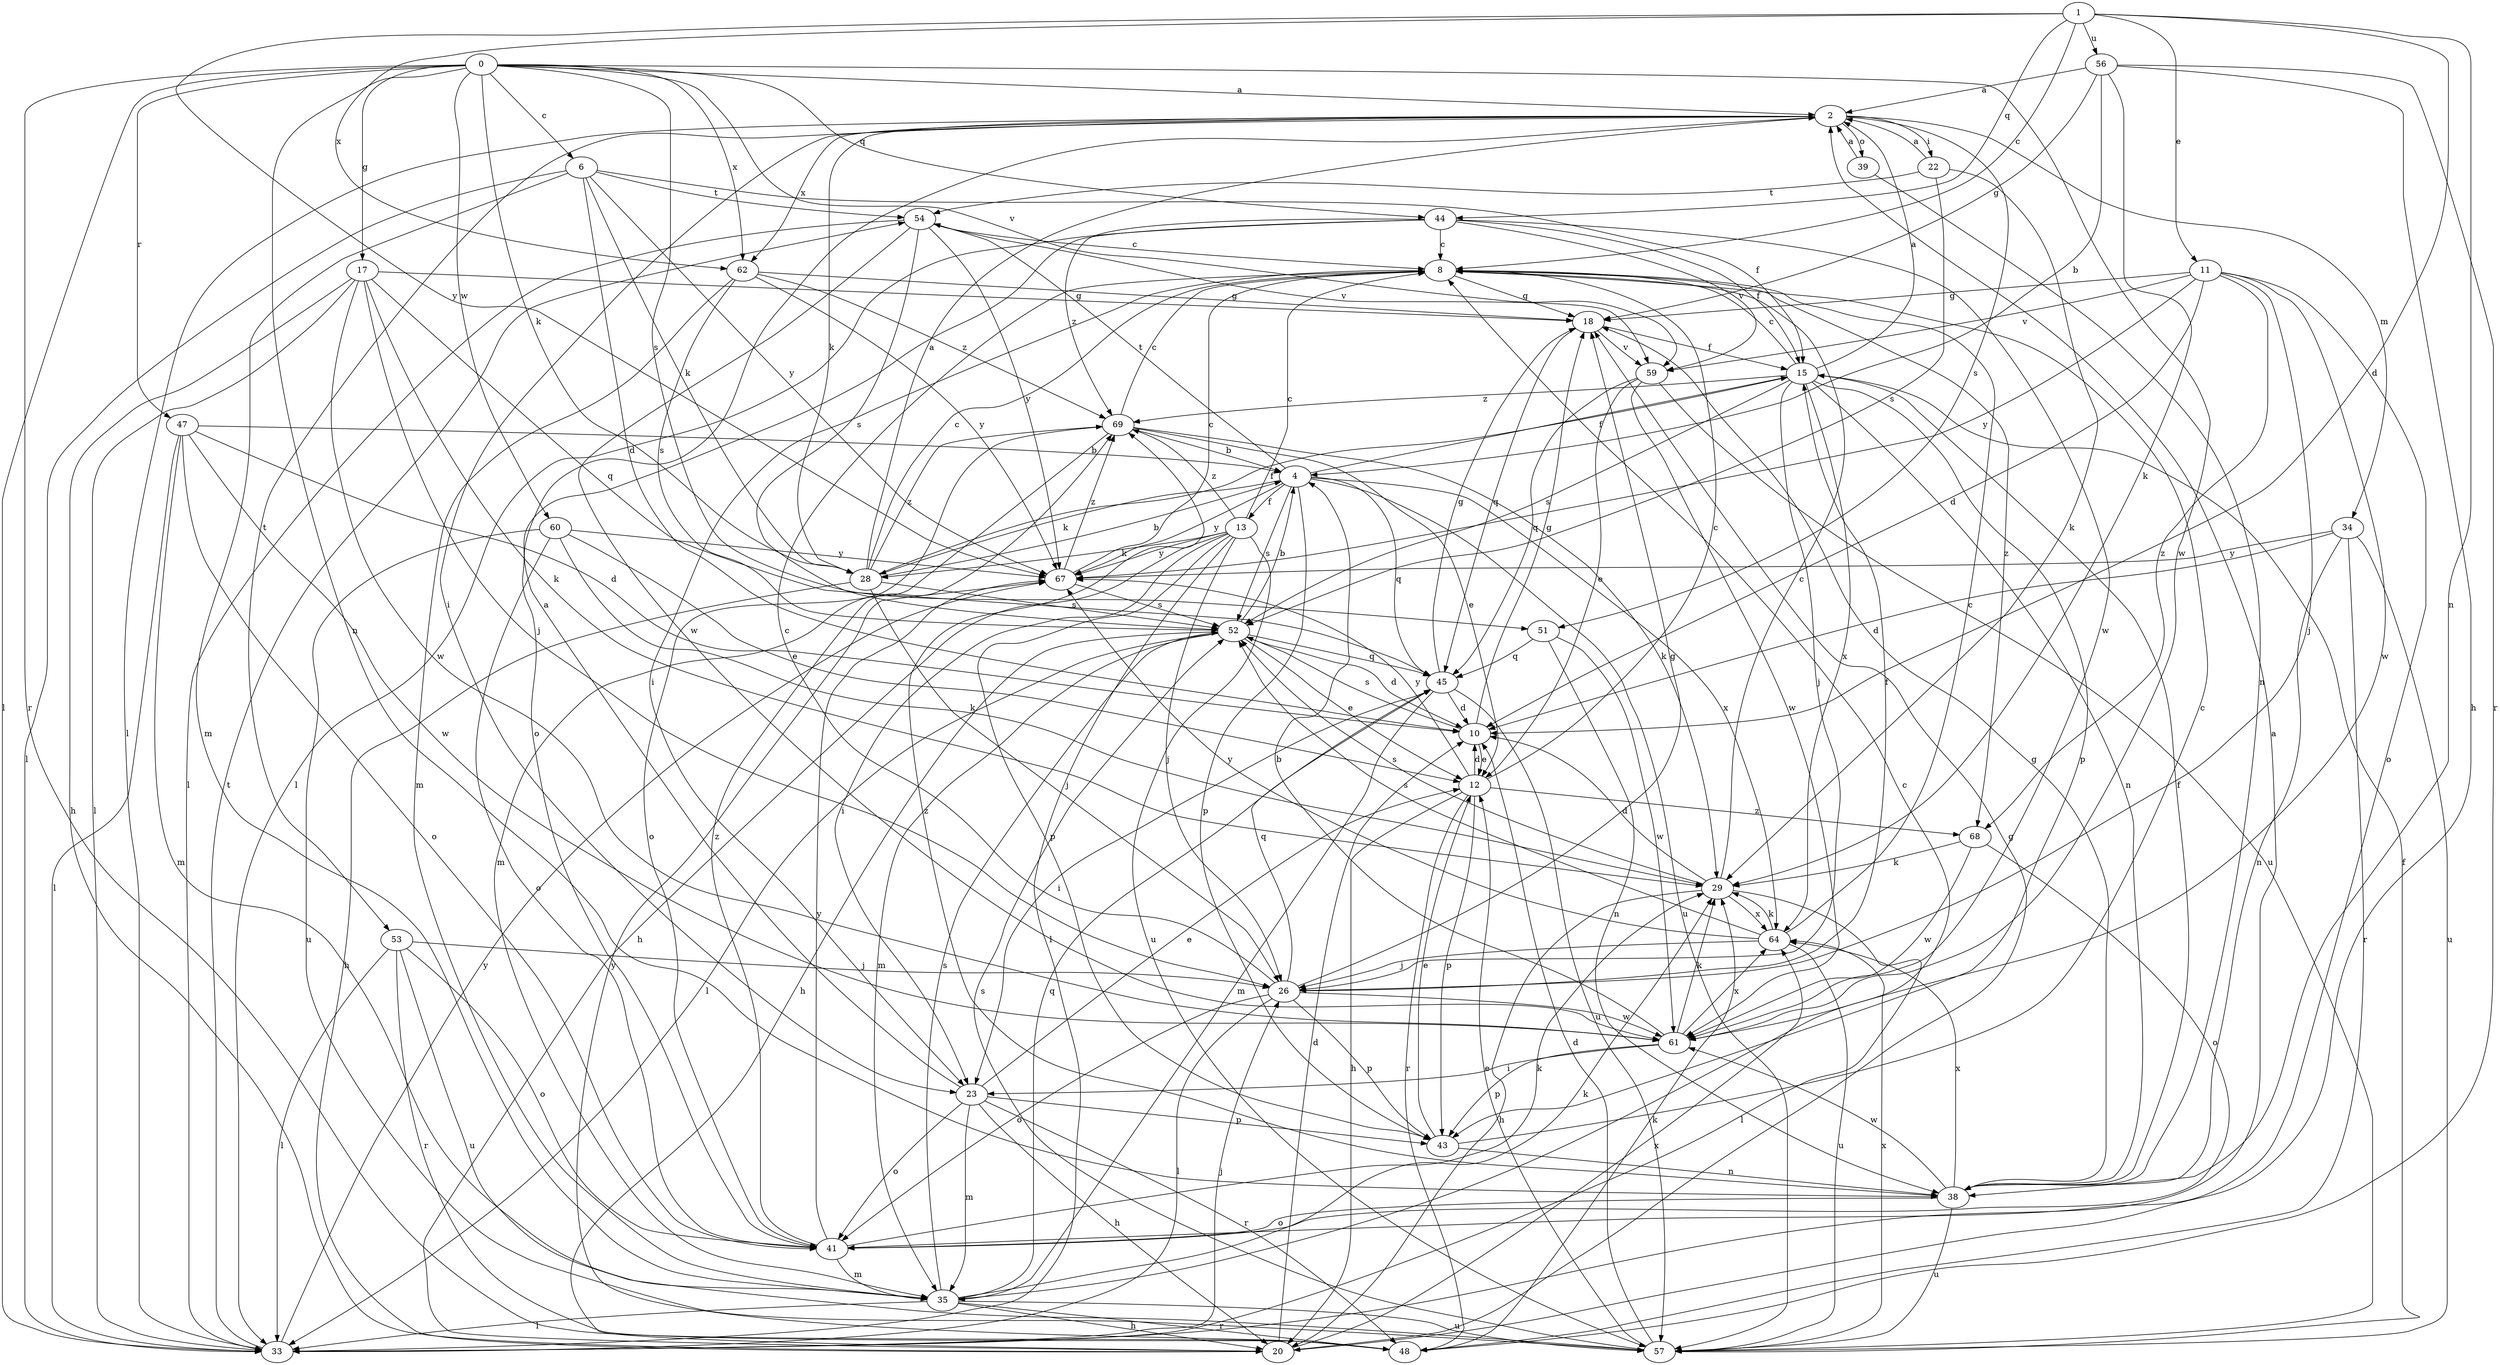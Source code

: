 strict digraph  {
0;
1;
2;
4;
6;
8;
10;
11;
12;
13;
15;
17;
18;
20;
22;
23;
26;
28;
29;
33;
34;
35;
38;
39;
41;
43;
44;
45;
47;
48;
51;
52;
53;
54;
56;
57;
59;
60;
61;
62;
64;
67;
68;
69;
0 -> 2  [label=a];
0 -> 6  [label=c];
0 -> 17  [label=g];
0 -> 28  [label=k];
0 -> 33  [label=l];
0 -> 38  [label=n];
0 -> 44  [label=q];
0 -> 47  [label=r];
0 -> 48  [label=r];
0 -> 51  [label=s];
0 -> 59  [label=v];
0 -> 60  [label=w];
0 -> 61  [label=w];
0 -> 62  [label=x];
1 -> 8  [label=c];
1 -> 10  [label=d];
1 -> 11  [label=e];
1 -> 38  [label=n];
1 -> 44  [label=q];
1 -> 56  [label=u];
1 -> 62  [label=x];
1 -> 67  [label=y];
2 -> 22  [label=i];
2 -> 23  [label=i];
2 -> 28  [label=k];
2 -> 33  [label=l];
2 -> 34  [label=m];
2 -> 39  [label=o];
2 -> 51  [label=s];
2 -> 53  [label=t];
2 -> 62  [label=x];
4 -> 13  [label=f];
4 -> 15  [label=f];
4 -> 28  [label=k];
4 -> 43  [label=p];
4 -> 45  [label=q];
4 -> 52  [label=s];
4 -> 54  [label=t];
4 -> 57  [label=u];
4 -> 64  [label=x];
4 -> 67  [label=y];
6 -> 10  [label=d];
6 -> 15  [label=f];
6 -> 28  [label=k];
6 -> 33  [label=l];
6 -> 35  [label=m];
6 -> 54  [label=t];
6 -> 67  [label=y];
8 -> 18  [label=g];
8 -> 23  [label=i];
8 -> 68  [label=z];
10 -> 12  [label=e];
10 -> 18  [label=g];
10 -> 52  [label=s];
11 -> 10  [label=d];
11 -> 18  [label=g];
11 -> 26  [label=j];
11 -> 41  [label=o];
11 -> 59  [label=v];
11 -> 61  [label=w];
11 -> 67  [label=y];
11 -> 68  [label=z];
12 -> 8  [label=c];
12 -> 10  [label=d];
12 -> 20  [label=h];
12 -> 43  [label=p];
12 -> 48  [label=r];
12 -> 67  [label=y];
12 -> 68  [label=z];
13 -> 8  [label=c];
13 -> 20  [label=h];
13 -> 23  [label=i];
13 -> 26  [label=j];
13 -> 28  [label=k];
13 -> 33  [label=l];
13 -> 43  [label=p];
13 -> 57  [label=u];
13 -> 67  [label=y];
13 -> 69  [label=z];
15 -> 2  [label=a];
15 -> 8  [label=c];
15 -> 26  [label=j];
15 -> 38  [label=n];
15 -> 43  [label=p];
15 -> 52  [label=s];
15 -> 64  [label=x];
15 -> 69  [label=z];
17 -> 18  [label=g];
17 -> 20  [label=h];
17 -> 26  [label=j];
17 -> 29  [label=k];
17 -> 33  [label=l];
17 -> 45  [label=q];
17 -> 61  [label=w];
18 -> 15  [label=f];
18 -> 45  [label=q];
18 -> 59  [label=v];
20 -> 10  [label=d];
20 -> 18  [label=g];
20 -> 64  [label=x];
22 -> 2  [label=a];
22 -> 29  [label=k];
22 -> 52  [label=s];
22 -> 54  [label=t];
23 -> 2  [label=a];
23 -> 12  [label=e];
23 -> 20  [label=h];
23 -> 35  [label=m];
23 -> 41  [label=o];
23 -> 43  [label=p];
23 -> 48  [label=r];
26 -> 8  [label=c];
26 -> 15  [label=f];
26 -> 18  [label=g];
26 -> 33  [label=l];
26 -> 41  [label=o];
26 -> 43  [label=p];
26 -> 45  [label=q];
26 -> 61  [label=w];
28 -> 2  [label=a];
28 -> 4  [label=b];
28 -> 8  [label=c];
28 -> 15  [label=f];
28 -> 20  [label=h];
28 -> 26  [label=j];
28 -> 52  [label=s];
28 -> 69  [label=z];
29 -> 8  [label=c];
29 -> 10  [label=d];
29 -> 20  [label=h];
29 -> 33  [label=l];
29 -> 52  [label=s];
29 -> 64  [label=x];
33 -> 2  [label=a];
33 -> 26  [label=j];
33 -> 54  [label=t];
33 -> 67  [label=y];
34 -> 10  [label=d];
34 -> 38  [label=n];
34 -> 48  [label=r];
34 -> 57  [label=u];
34 -> 67  [label=y];
35 -> 8  [label=c];
35 -> 20  [label=h];
35 -> 29  [label=k];
35 -> 33  [label=l];
35 -> 45  [label=q];
35 -> 48  [label=r];
35 -> 52  [label=s];
35 -> 57  [label=u];
38 -> 15  [label=f];
38 -> 18  [label=g];
38 -> 41  [label=o];
38 -> 57  [label=u];
38 -> 61  [label=w];
38 -> 64  [label=x];
38 -> 69  [label=z];
39 -> 2  [label=a];
39 -> 38  [label=n];
41 -> 29  [label=k];
41 -> 35  [label=m];
41 -> 67  [label=y];
41 -> 69  [label=z];
43 -> 8  [label=c];
43 -> 12  [label=e];
43 -> 38  [label=n];
44 -> 8  [label=c];
44 -> 15  [label=f];
44 -> 33  [label=l];
44 -> 41  [label=o];
44 -> 59  [label=v];
44 -> 61  [label=w];
44 -> 69  [label=z];
45 -> 10  [label=d];
45 -> 18  [label=g];
45 -> 23  [label=i];
45 -> 35  [label=m];
45 -> 57  [label=u];
47 -> 4  [label=b];
47 -> 10  [label=d];
47 -> 33  [label=l];
47 -> 35  [label=m];
47 -> 41  [label=o];
47 -> 61  [label=w];
48 -> 29  [label=k];
48 -> 67  [label=y];
51 -> 38  [label=n];
51 -> 45  [label=q];
51 -> 61  [label=w];
52 -> 4  [label=b];
52 -> 10  [label=d];
52 -> 12  [label=e];
52 -> 20  [label=h];
52 -> 33  [label=l];
52 -> 35  [label=m];
52 -> 45  [label=q];
53 -> 26  [label=j];
53 -> 33  [label=l];
53 -> 41  [label=o];
53 -> 48  [label=r];
53 -> 57  [label=u];
54 -> 8  [label=c];
54 -> 33  [label=l];
54 -> 52  [label=s];
54 -> 59  [label=v];
54 -> 61  [label=w];
54 -> 67  [label=y];
56 -> 2  [label=a];
56 -> 4  [label=b];
56 -> 18  [label=g];
56 -> 20  [label=h];
56 -> 29  [label=k];
56 -> 48  [label=r];
57 -> 10  [label=d];
57 -> 12  [label=e];
57 -> 15  [label=f];
57 -> 52  [label=s];
57 -> 64  [label=x];
59 -> 12  [label=e];
59 -> 45  [label=q];
59 -> 57  [label=u];
59 -> 61  [label=w];
60 -> 12  [label=e];
60 -> 29  [label=k];
60 -> 41  [label=o];
60 -> 57  [label=u];
60 -> 67  [label=y];
61 -> 4  [label=b];
61 -> 23  [label=i];
61 -> 29  [label=k];
61 -> 43  [label=p];
61 -> 64  [label=x];
62 -> 18  [label=g];
62 -> 35  [label=m];
62 -> 52  [label=s];
62 -> 67  [label=y];
62 -> 69  [label=z];
64 -> 8  [label=c];
64 -> 26  [label=j];
64 -> 29  [label=k];
64 -> 52  [label=s];
64 -> 57  [label=u];
64 -> 67  [label=y];
67 -> 8  [label=c];
67 -> 52  [label=s];
67 -> 69  [label=z];
68 -> 29  [label=k];
68 -> 41  [label=o];
68 -> 61  [label=w];
69 -> 4  [label=b];
69 -> 8  [label=c];
69 -> 12  [label=e];
69 -> 29  [label=k];
69 -> 35  [label=m];
69 -> 41  [label=o];
}

